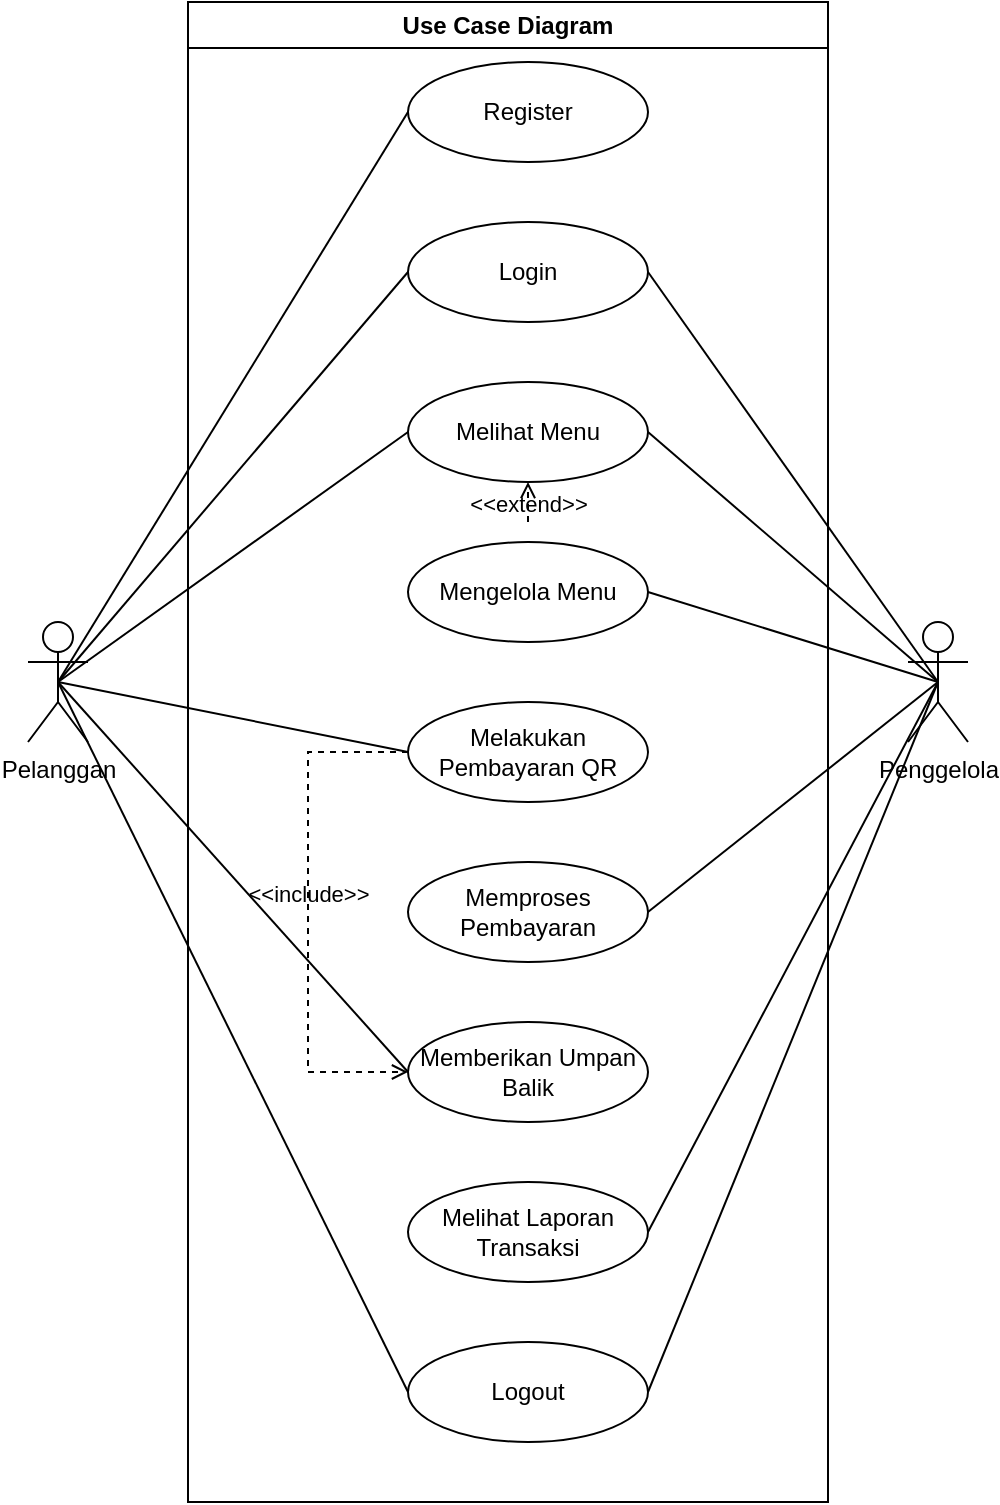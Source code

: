 <mxfile version="27.0.5" pages="4">
  <diagram name="Use Case" id="55sZkN8YdMZ-hKlBW132">
    <mxGraphModel dx="1426" dy="824" grid="1" gridSize="10" guides="1" tooltips="1" connect="1" arrows="1" fold="1" page="1" pageScale="1" pageWidth="850" pageHeight="1100" math="0" shadow="0">
      <root>
        <mxCell id="0" />
        <mxCell id="1" parent="0" />
        <mxCell id="o2vnmsY_6hxSHBYJZXNm-13" style="rounded=0;orthogonalLoop=1;jettySize=auto;html=1;exitX=0.5;exitY=0.5;exitDx=0;exitDy=0;exitPerimeter=0;entryX=0;entryY=0.5;entryDx=0;entryDy=0;endArrow=none;startFill=0;" parent="1" source="o2vnmsY_6hxSHBYJZXNm-1" target="o2vnmsY_6hxSHBYJZXNm-4" edge="1">
          <mxGeometry relative="1" as="geometry" />
        </mxCell>
        <mxCell id="o2vnmsY_6hxSHBYJZXNm-14" style="rounded=0;orthogonalLoop=1;jettySize=auto;html=1;exitX=0.5;exitY=0.5;exitDx=0;exitDy=0;exitPerimeter=0;entryX=0;entryY=0.5;entryDx=0;entryDy=0;endArrow=none;startFill=0;" parent="1" source="o2vnmsY_6hxSHBYJZXNm-1" target="o2vnmsY_6hxSHBYJZXNm-5" edge="1">
          <mxGeometry relative="1" as="geometry" />
        </mxCell>
        <mxCell id="o2vnmsY_6hxSHBYJZXNm-15" style="rounded=0;orthogonalLoop=1;jettySize=auto;html=1;exitX=0.5;exitY=0.5;exitDx=0;exitDy=0;exitPerimeter=0;entryX=0;entryY=0.5;entryDx=0;entryDy=0;endArrow=none;startFill=0;" parent="1" source="o2vnmsY_6hxSHBYJZXNm-1" target="o2vnmsY_6hxSHBYJZXNm-6" edge="1">
          <mxGeometry relative="1" as="geometry" />
        </mxCell>
        <mxCell id="o2vnmsY_6hxSHBYJZXNm-16" style="rounded=0;orthogonalLoop=1;jettySize=auto;html=1;exitX=0.5;exitY=0.5;exitDx=0;exitDy=0;exitPerimeter=0;entryX=0;entryY=0.5;entryDx=0;entryDy=0;endArrow=none;startFill=0;" parent="1" source="o2vnmsY_6hxSHBYJZXNm-1" target="o2vnmsY_6hxSHBYJZXNm-8" edge="1">
          <mxGeometry relative="1" as="geometry" />
        </mxCell>
        <mxCell id="o2vnmsY_6hxSHBYJZXNm-17" style="rounded=0;orthogonalLoop=1;jettySize=auto;html=1;exitX=0.5;exitY=0.5;exitDx=0;exitDy=0;exitPerimeter=0;entryX=0;entryY=0.5;entryDx=0;entryDy=0;endArrow=none;startFill=0;" parent="1" source="o2vnmsY_6hxSHBYJZXNm-1" target="o2vnmsY_6hxSHBYJZXNm-10" edge="1">
          <mxGeometry relative="1" as="geometry" />
        </mxCell>
        <mxCell id="o2vnmsY_6hxSHBYJZXNm-18" style="rounded=0;orthogonalLoop=1;jettySize=auto;html=1;exitX=0.5;exitY=0.5;exitDx=0;exitDy=0;exitPerimeter=0;entryX=0;entryY=0.5;entryDx=0;entryDy=0;endArrow=none;startFill=0;" parent="1" source="o2vnmsY_6hxSHBYJZXNm-1" target="o2vnmsY_6hxSHBYJZXNm-12" edge="1">
          <mxGeometry relative="1" as="geometry" />
        </mxCell>
        <mxCell id="o2vnmsY_6hxSHBYJZXNm-1" value="Pelanggan" style="shape=umlActor;verticalLabelPosition=bottom;verticalAlign=top;html=1;outlineConnect=0;" parent="1" vertex="1">
          <mxGeometry x="150" y="320" width="30" height="60" as="geometry" />
        </mxCell>
        <mxCell id="o2vnmsY_6hxSHBYJZXNm-19" style="rounded=0;orthogonalLoop=1;jettySize=auto;html=1;exitX=0.5;exitY=0.5;exitDx=0;exitDy=0;exitPerimeter=0;entryX=1;entryY=0.5;entryDx=0;entryDy=0;endArrow=none;startFill=0;" parent="1" source="o2vnmsY_6hxSHBYJZXNm-3" target="o2vnmsY_6hxSHBYJZXNm-5" edge="1">
          <mxGeometry relative="1" as="geometry" />
        </mxCell>
        <mxCell id="o2vnmsY_6hxSHBYJZXNm-20" style="rounded=0;orthogonalLoop=1;jettySize=auto;html=1;exitX=0.5;exitY=0.5;exitDx=0;exitDy=0;exitPerimeter=0;entryX=1;entryY=0.5;entryDx=0;entryDy=0;endArrow=none;startFill=0;" parent="1" source="o2vnmsY_6hxSHBYJZXNm-3" target="o2vnmsY_6hxSHBYJZXNm-6" edge="1">
          <mxGeometry relative="1" as="geometry" />
        </mxCell>
        <mxCell id="o2vnmsY_6hxSHBYJZXNm-21" style="rounded=0;orthogonalLoop=1;jettySize=auto;html=1;exitX=0.5;exitY=0.5;exitDx=0;exitDy=0;exitPerimeter=0;entryX=1;entryY=0.5;entryDx=0;entryDy=0;endArrow=none;startFill=0;" parent="1" source="o2vnmsY_6hxSHBYJZXNm-3" target="o2vnmsY_6hxSHBYJZXNm-7" edge="1">
          <mxGeometry relative="1" as="geometry" />
        </mxCell>
        <mxCell id="o2vnmsY_6hxSHBYJZXNm-22" style="rounded=0;orthogonalLoop=1;jettySize=auto;html=1;exitX=0.5;exitY=0.5;exitDx=0;exitDy=0;exitPerimeter=0;entryX=1;entryY=0.5;entryDx=0;entryDy=0;endArrow=none;startFill=0;" parent="1" source="o2vnmsY_6hxSHBYJZXNm-3" target="o2vnmsY_6hxSHBYJZXNm-9" edge="1">
          <mxGeometry relative="1" as="geometry" />
        </mxCell>
        <mxCell id="o2vnmsY_6hxSHBYJZXNm-23" style="rounded=0;orthogonalLoop=1;jettySize=auto;html=1;exitX=0.5;exitY=0.5;exitDx=0;exitDy=0;exitPerimeter=0;entryX=1;entryY=0.5;entryDx=0;entryDy=0;endArrow=none;startFill=0;" parent="1" source="o2vnmsY_6hxSHBYJZXNm-3" target="o2vnmsY_6hxSHBYJZXNm-11" edge="1">
          <mxGeometry relative="1" as="geometry" />
        </mxCell>
        <mxCell id="o2vnmsY_6hxSHBYJZXNm-24" style="rounded=0;orthogonalLoop=1;jettySize=auto;html=1;exitX=0.5;exitY=0.5;exitDx=0;exitDy=0;exitPerimeter=0;entryX=1;entryY=0.5;entryDx=0;entryDy=0;endArrow=none;startFill=0;" parent="1" source="o2vnmsY_6hxSHBYJZXNm-3" target="o2vnmsY_6hxSHBYJZXNm-12" edge="1">
          <mxGeometry relative="1" as="geometry" />
        </mxCell>
        <mxCell id="o2vnmsY_6hxSHBYJZXNm-3" value="Penggelola" style="shape=umlActor;verticalLabelPosition=bottom;verticalAlign=top;html=1;outlineConnect=0;" parent="1" vertex="1">
          <mxGeometry x="590" y="320" width="30" height="60" as="geometry" />
        </mxCell>
        <mxCell id="o2vnmsY_6hxSHBYJZXNm-4" value="Register" style="ellipse;whiteSpace=wrap;html=1;" parent="1" vertex="1">
          <mxGeometry x="340" y="40" width="120" height="50" as="geometry" />
        </mxCell>
        <mxCell id="o2vnmsY_6hxSHBYJZXNm-5" value="Login" style="ellipse;whiteSpace=wrap;html=1;" parent="1" vertex="1">
          <mxGeometry x="340" y="120" width="120" height="50" as="geometry" />
        </mxCell>
        <mxCell id="o2vnmsY_6hxSHBYJZXNm-6" value="Melihat Menu" style="ellipse;whiteSpace=wrap;html=1;" parent="1" vertex="1">
          <mxGeometry x="340" y="200" width="120" height="50" as="geometry" />
        </mxCell>
        <mxCell id="o2vnmsY_6hxSHBYJZXNm-7" value="Mengelola Menu" style="ellipse;whiteSpace=wrap;html=1;" parent="1" vertex="1">
          <mxGeometry x="340" y="280" width="120" height="50" as="geometry" />
        </mxCell>
        <mxCell id="o2vnmsY_6hxSHBYJZXNm-8" value="Melakukan Pembayaran QR" style="ellipse;whiteSpace=wrap;html=1;" parent="1" vertex="1">
          <mxGeometry x="340" y="360" width="120" height="50" as="geometry" />
        </mxCell>
        <mxCell id="o2vnmsY_6hxSHBYJZXNm-9" value="Memproses Pembayaran" style="ellipse;whiteSpace=wrap;html=1;" parent="1" vertex="1">
          <mxGeometry x="340" y="440" width="120" height="50" as="geometry" />
        </mxCell>
        <mxCell id="o2vnmsY_6hxSHBYJZXNm-10" value="Memberikan Umpan Balik" style="ellipse;whiteSpace=wrap;html=1;" parent="1" vertex="1">
          <mxGeometry x="340" y="520" width="120" height="50" as="geometry" />
        </mxCell>
        <mxCell id="o2vnmsY_6hxSHBYJZXNm-11" value="Melihat Laporan Transaksi" style="ellipse;whiteSpace=wrap;html=1;" parent="1" vertex="1">
          <mxGeometry x="340" y="600" width="120" height="50" as="geometry" />
        </mxCell>
        <mxCell id="o2vnmsY_6hxSHBYJZXNm-12" value="Logout" style="ellipse;whiteSpace=wrap;html=1;" parent="1" vertex="1">
          <mxGeometry x="340" y="680" width="120" height="50" as="geometry" />
        </mxCell>
        <mxCell id="o2vnmsY_6hxSHBYJZXNm-25" value="&amp;lt;&amp;lt;extend&amp;gt;&amp;gt;" style="html=1;verticalAlign=bottom;labelBackgroundColor=none;endArrow=open;endFill=0;dashed=1;rounded=0;entryX=0.5;entryY=1;entryDx=0;entryDy=0;" parent="1" target="o2vnmsY_6hxSHBYJZXNm-6" edge="1">
          <mxGeometry x="-1" width="160" relative="1" as="geometry">
            <mxPoint x="400" y="270" as="sourcePoint" />
            <mxPoint x="510" y="420" as="targetPoint" />
            <mxPoint as="offset" />
          </mxGeometry>
        </mxCell>
        <mxCell id="o2vnmsY_6hxSHBYJZXNm-27" value="&amp;lt;&amp;lt;include&amp;gt;&amp;gt;" style="html=1;verticalAlign=bottom;labelBackgroundColor=none;endArrow=open;endFill=0;dashed=1;rounded=0;exitX=0;exitY=0.5;exitDx=0;exitDy=0;entryX=0;entryY=0.5;entryDx=0;entryDy=0;" parent="1" source="o2vnmsY_6hxSHBYJZXNm-8" target="o2vnmsY_6hxSHBYJZXNm-10" edge="1">
          <mxGeometry width="160" relative="1" as="geometry">
            <mxPoint x="350" y="420" as="sourcePoint" />
            <mxPoint x="510" y="420" as="targetPoint" />
            <Array as="points">
              <mxPoint x="290" y="385" />
              <mxPoint x="290" y="545" />
            </Array>
          </mxGeometry>
        </mxCell>
        <mxCell id="o2vnmsY_6hxSHBYJZXNm-28" value="Use Case Diagram" style="swimlane;whiteSpace=wrap;html=1;" parent="1" vertex="1">
          <mxGeometry x="230" y="10" width="320" height="750" as="geometry" />
        </mxCell>
      </root>
    </mxGraphModel>
  </diagram>
  <diagram id="__RHel02OCl8HwPLvtvn" name="Class Diagram">
    <mxGraphModel dx="1501" dy="867" grid="1" gridSize="10" guides="1" tooltips="1" connect="1" arrows="1" fold="1" page="1" pageScale="1" pageWidth="850" pageHeight="1100" math="0" shadow="0">
      <root>
        <mxCell id="0" />
        <mxCell id="1" parent="0" />
        <mxCell id="_2oM87HFaIKa-joO6hip-73" value="User" style="swimlane;fontStyle=1;align=center;verticalAlign=top;childLayout=stackLayout;horizontal=1;startSize=32;horizontalStack=0;resizeParent=1;resizeParentMax=0;resizeLast=0;collapsible=0;marginBottom=0;" vertex="1" parent="1">
          <mxGeometry x="237" y="60" width="303" height="264" as="geometry" />
        </mxCell>
        <mxCell id="_2oM87HFaIKa-joO6hip-74" value="+int id" style="text;strokeColor=none;fillColor=none;align=left;verticalAlign=top;spacingLeft=4;spacingRight=4;overflow=hidden;rotatable=0;points=[[0,0.5],[1,0.5]];portConstraint=eastwest;" vertex="1" parent="_2oM87HFaIKa-joO6hip-73">
          <mxGeometry y="32" width="303" height="32" as="geometry" />
        </mxCell>
        <mxCell id="_2oM87HFaIKa-joO6hip-75" value="+string name" style="text;strokeColor=none;fillColor=none;align=left;verticalAlign=top;spacingLeft=4;spacingRight=4;overflow=hidden;rotatable=0;points=[[0,0.5],[1,0.5]];portConstraint=eastwest;" vertex="1" parent="_2oM87HFaIKa-joO6hip-73">
          <mxGeometry y="64" width="303" height="32" as="geometry" />
        </mxCell>
        <mxCell id="_2oM87HFaIKa-joO6hip-76" value="+string email" style="text;strokeColor=none;fillColor=none;align=left;verticalAlign=top;spacingLeft=4;spacingRight=4;overflow=hidden;rotatable=0;points=[[0,0.5],[1,0.5]];portConstraint=eastwest;" vertex="1" parent="_2oM87HFaIKa-joO6hip-73">
          <mxGeometry y="96" width="303" height="32" as="geometry" />
        </mxCell>
        <mxCell id="_2oM87HFaIKa-joO6hip-77" value="+string password" style="text;strokeColor=none;fillColor=none;align=left;verticalAlign=top;spacingLeft=4;spacingRight=4;overflow=hidden;rotatable=0;points=[[0,0.5],[1,0.5]];portConstraint=eastwest;" vertex="1" parent="_2oM87HFaIKa-joO6hip-73">
          <mxGeometry y="128" width="303" height="32" as="geometry" />
        </mxCell>
        <mxCell id="_2oM87HFaIKa-joO6hip-78" style="line;strokeWidth=1;fillColor=none;align=left;verticalAlign=middle;spacingTop=-1;spacingLeft=3;spacingRight=3;rotatable=0;labelPosition=right;points=[];portConstraint=eastwest;strokeColor=inherit;" vertex="1" parent="_2oM87HFaIKa-joO6hip-73">
          <mxGeometry y="160" width="303" height="8" as="geometry" />
        </mxCell>
        <mxCell id="_2oM87HFaIKa-joO6hip-79" value="+enum role(admin, kasir, pelanggan)" style="text;strokeColor=none;fillColor=none;align=left;verticalAlign=top;spacingLeft=4;spacingRight=4;overflow=hidden;rotatable=0;points=[[0,0.5],[1,0.5]];portConstraint=eastwest;" vertex="1" parent="_2oM87HFaIKa-joO6hip-73">
          <mxGeometry y="168" width="303" height="32" as="geometry" />
        </mxCell>
        <mxCell id="_2oM87HFaIKa-joO6hip-80" value="+login()" style="text;strokeColor=none;fillColor=none;align=left;verticalAlign=top;spacingLeft=4;spacingRight=4;overflow=hidden;rotatable=0;points=[[0,0.5],[1,0.5]];portConstraint=eastwest;" vertex="1" parent="_2oM87HFaIKa-joO6hip-73">
          <mxGeometry y="200" width="303" height="32" as="geometry" />
        </mxCell>
        <mxCell id="_2oM87HFaIKa-joO6hip-81" value="+logout()" style="text;strokeColor=none;fillColor=none;align=left;verticalAlign=top;spacingLeft=4;spacingRight=4;overflow=hidden;rotatable=0;points=[[0,0.5],[1,0.5]];portConstraint=eastwest;" vertex="1" parent="_2oM87HFaIKa-joO6hip-73">
          <mxGeometry y="232" width="303" height="32" as="geometry" />
        </mxCell>
        <mxCell id="_2oM87HFaIKa-joO6hip-82" value="Menu" style="swimlane;fontStyle=1;align=center;verticalAlign=top;childLayout=stackLayout;horizontal=1;startSize=29.818;horizontalStack=0;resizeParent=1;resizeParentMax=0;resizeLast=0;collapsible=0;marginBottom=0;" vertex="1" parent="1">
          <mxGeometry x="126" y="1119" width="184" height="337.818" as="geometry" />
        </mxCell>
        <mxCell id="_2oM87HFaIKa-joO6hip-83" value="+int id" style="text;strokeColor=none;fillColor=none;align=left;verticalAlign=top;spacingLeft=4;spacingRight=4;overflow=hidden;rotatable=0;points=[[0,0.5],[1,0.5]];portConstraint=eastwest;" vertex="1" parent="_2oM87HFaIKa-joO6hip-82">
          <mxGeometry y="29.818" width="184" height="30" as="geometry" />
        </mxCell>
        <mxCell id="_2oM87HFaIKa-joO6hip-84" value="+string nama_menu" style="text;strokeColor=none;fillColor=none;align=left;verticalAlign=top;spacingLeft=4;spacingRight=4;overflow=hidden;rotatable=0;points=[[0,0.5],[1,0.5]];portConstraint=eastwest;" vertex="1" parent="_2oM87HFaIKa-joO6hip-82">
          <mxGeometry y="59.818" width="184" height="30" as="geometry" />
        </mxCell>
        <mxCell id="_2oM87HFaIKa-joO6hip-85" value="+string deskripsi" style="text;strokeColor=none;fillColor=none;align=left;verticalAlign=top;spacingLeft=4;spacingRight=4;overflow=hidden;rotatable=0;points=[[0,0.5],[1,0.5]];portConstraint=eastwest;" vertex="1" parent="_2oM87HFaIKa-joO6hip-82">
          <mxGeometry y="89.818" width="184" height="30" as="geometry" />
        </mxCell>
        <mxCell id="_2oM87HFaIKa-joO6hip-86" value="+decimal harga" style="text;strokeColor=none;fillColor=none;align=left;verticalAlign=top;spacingLeft=4;spacingRight=4;overflow=hidden;rotatable=0;points=[[0,0.5],[1,0.5]];portConstraint=eastwest;" vertex="1" parent="_2oM87HFaIKa-joO6hip-82">
          <mxGeometry y="119.818" width="184" height="30" as="geometry" />
        </mxCell>
        <mxCell id="_2oM87HFaIKa-joO6hip-87" value="+string kategori" style="text;strokeColor=none;fillColor=none;align=left;verticalAlign=top;spacingLeft=4;spacingRight=4;overflow=hidden;rotatable=0;points=[[0,0.5],[1,0.5]];portConstraint=eastwest;" vertex="1" parent="_2oM87HFaIKa-joO6hip-82">
          <mxGeometry y="149.818" width="184" height="30" as="geometry" />
        </mxCell>
        <mxCell id="_2oM87HFaIKa-joO6hip-88" value="+string foto" style="text;strokeColor=none;fillColor=none;align=left;verticalAlign=top;spacingLeft=4;spacingRight=4;overflow=hidden;rotatable=0;points=[[0,0.5],[1,0.5]];portConstraint=eastwest;" vertex="1" parent="_2oM87HFaIKa-joO6hip-82">
          <mxGeometry y="179.818" width="184" height="30" as="geometry" />
        </mxCell>
        <mxCell id="_2oM87HFaIKa-joO6hip-89" value="+boolean status" style="text;strokeColor=none;fillColor=none;align=left;verticalAlign=top;spacingLeft=4;spacingRight=4;overflow=hidden;rotatable=0;points=[[0,0.5],[1,0.5]];portConstraint=eastwest;" vertex="1" parent="_2oM87HFaIKa-joO6hip-82">
          <mxGeometry y="209.818" width="184" height="30" as="geometry" />
        </mxCell>
        <mxCell id="_2oM87HFaIKa-joO6hip-90" style="line;strokeWidth=1;fillColor=none;align=left;verticalAlign=middle;spacingTop=-1;spacingLeft=3;spacingRight=3;rotatable=0;labelPosition=right;points=[];portConstraint=eastwest;strokeColor=inherit;" vertex="1" parent="_2oM87HFaIKa-joO6hip-82">
          <mxGeometry y="239.818" width="184" height="8" as="geometry" />
        </mxCell>
        <mxCell id="_2oM87HFaIKa-joO6hip-91" value="+tambahMenu()" style="text;strokeColor=none;fillColor=none;align=left;verticalAlign=top;spacingLeft=4;spacingRight=4;overflow=hidden;rotatable=0;points=[[0,0.5],[1,0.5]];portConstraint=eastwest;" vertex="1" parent="_2oM87HFaIKa-joO6hip-82">
          <mxGeometry y="247.818" width="184" height="30" as="geometry" />
        </mxCell>
        <mxCell id="_2oM87HFaIKa-joO6hip-92" value="+ubahMenu()" style="text;strokeColor=none;fillColor=none;align=left;verticalAlign=top;spacingLeft=4;spacingRight=4;overflow=hidden;rotatable=0;points=[[0,0.5],[1,0.5]];portConstraint=eastwest;" vertex="1" parent="_2oM87HFaIKa-joO6hip-82">
          <mxGeometry y="277.818" width="184" height="30" as="geometry" />
        </mxCell>
        <mxCell id="_2oM87HFaIKa-joO6hip-93" value="+hapusMenu()" style="text;strokeColor=none;fillColor=none;align=left;verticalAlign=top;spacingLeft=4;spacingRight=4;overflow=hidden;rotatable=0;points=[[0,0.5],[1,0.5]];portConstraint=eastwest;" vertex="1" parent="_2oM87HFaIKa-joO6hip-82">
          <mxGeometry y="307.818" width="184" height="30" as="geometry" />
        </mxCell>
        <mxCell id="_2oM87HFaIKa-joO6hip-94" value="Order" style="swimlane;fontStyle=1;align=center;verticalAlign=top;childLayout=stackLayout;horizontal=1;startSize=31.111;horizontalStack=0;resizeParent=1;resizeParentMax=0;resizeLast=0;collapsible=0;marginBottom=0;" vertex="1" parent="1">
          <mxGeometry x="188" y="397" width="401" height="287.111" as="geometry" />
        </mxCell>
        <mxCell id="_2oM87HFaIKa-joO6hip-95" value="+int id" style="text;strokeColor=none;fillColor=none;align=left;verticalAlign=top;spacingLeft=4;spacingRight=4;overflow=hidden;rotatable=0;points=[[0,0.5],[1,0.5]];portConstraint=eastwest;" vertex="1" parent="_2oM87HFaIKa-joO6hip-94">
          <mxGeometry y="31.111" width="401" height="31" as="geometry" />
        </mxCell>
        <mxCell id="_2oM87HFaIKa-joO6hip-96" value="+int user_id" style="text;strokeColor=none;fillColor=none;align=left;verticalAlign=top;spacingLeft=4;spacingRight=4;overflow=hidden;rotatable=0;points=[[0,0.5],[1,0.5]];portConstraint=eastwest;" vertex="1" parent="_2oM87HFaIKa-joO6hip-94">
          <mxGeometry y="62.111" width="401" height="31" as="geometry" />
        </mxCell>
        <mxCell id="_2oM87HFaIKa-joO6hip-97" value="+datetime tanggal_order" style="text;strokeColor=none;fillColor=none;align=left;verticalAlign=top;spacingLeft=4;spacingRight=4;overflow=hidden;rotatable=0;points=[[0,0.5],[1,0.5]];portConstraint=eastwest;" vertex="1" parent="_2oM87HFaIKa-joO6hip-94">
          <mxGeometry y="93.111" width="401" height="31" as="geometry" />
        </mxCell>
        <mxCell id="_2oM87HFaIKa-joO6hip-98" value="+decimal total_harga" style="text;strokeColor=none;fillColor=none;align=left;verticalAlign=top;spacingLeft=4;spacingRight=4;overflow=hidden;rotatable=0;points=[[0,0.5],[1,0.5]];portConstraint=eastwest;" vertex="1" parent="_2oM87HFaIKa-joO6hip-94">
          <mxGeometry y="124.111" width="401" height="31" as="geometry" />
        </mxCell>
        <mxCell id="_2oM87HFaIKa-joO6hip-99" style="line;strokeWidth=1;fillColor=none;align=left;verticalAlign=middle;spacingTop=-1;spacingLeft=3;spacingRight=3;rotatable=0;labelPosition=right;points=[];portConstraint=eastwest;strokeColor=inherit;" vertex="1" parent="_2oM87HFaIKa-joO6hip-94">
          <mxGeometry y="155.111" width="401" height="8" as="geometry" />
        </mxCell>
        <mxCell id="_2oM87HFaIKa-joO6hip-100" value="+enum status_order(menunggu, diproses, selesai)" style="text;strokeColor=none;fillColor=none;align=left;verticalAlign=top;spacingLeft=4;spacingRight=4;overflow=hidden;rotatable=0;points=[[0,0.5],[1,0.5]];portConstraint=eastwest;" vertex="1" parent="_2oM87HFaIKa-joO6hip-94">
          <mxGeometry y="163.111" width="401" height="31" as="geometry" />
        </mxCell>
        <mxCell id="_2oM87HFaIKa-joO6hip-101" value="+buatOrder()" style="text;strokeColor=none;fillColor=none;align=left;verticalAlign=top;spacingLeft=4;spacingRight=4;overflow=hidden;rotatable=0;points=[[0,0.5],[1,0.5]];portConstraint=eastwest;" vertex="1" parent="_2oM87HFaIKa-joO6hip-94">
          <mxGeometry y="194.111" width="401" height="31" as="geometry" />
        </mxCell>
        <mxCell id="_2oM87HFaIKa-joO6hip-102" value="+updateStatus()" style="text;strokeColor=none;fillColor=none;align=left;verticalAlign=top;spacingLeft=4;spacingRight=4;overflow=hidden;rotatable=0;points=[[0,0.5],[1,0.5]];portConstraint=eastwest;" vertex="1" parent="_2oM87HFaIKa-joO6hip-94">
          <mxGeometry y="225.111" width="401" height="31" as="geometry" />
        </mxCell>
        <mxCell id="_2oM87HFaIKa-joO6hip-103" value="+hitungTotal()" style="text;strokeColor=none;fillColor=none;align=left;verticalAlign=top;spacingLeft=4;spacingRight=4;overflow=hidden;rotatable=0;points=[[0,0.5],[1,0.5]];portConstraint=eastwest;" vertex="1" parent="_2oM87HFaIKa-joO6hip-94">
          <mxGeometry y="256.111" width="401" height="31" as="geometry" />
        </mxCell>
        <mxCell id="_2oM87HFaIKa-joO6hip-104" value="OrderDetail" style="swimlane;fontStyle=1;align=center;verticalAlign=top;childLayout=stackLayout;horizontal=1;startSize=32;horizontalStack=0;resizeParent=1;resizeParentMax=0;resizeLast=0;collapsible=0;marginBottom=0;" vertex="1" parent="1">
          <mxGeometry x="120" y="770" width="196" height="264" as="geometry" />
        </mxCell>
        <mxCell id="_2oM87HFaIKa-joO6hip-105" value="+int id" style="text;strokeColor=none;fillColor=none;align=left;verticalAlign=top;spacingLeft=4;spacingRight=4;overflow=hidden;rotatable=0;points=[[0,0.5],[1,0.5]];portConstraint=eastwest;" vertex="1" parent="_2oM87HFaIKa-joO6hip-104">
          <mxGeometry y="32" width="196" height="32" as="geometry" />
        </mxCell>
        <mxCell id="_2oM87HFaIKa-joO6hip-106" value="+int order_id" style="text;strokeColor=none;fillColor=none;align=left;verticalAlign=top;spacingLeft=4;spacingRight=4;overflow=hidden;rotatable=0;points=[[0,0.5],[1,0.5]];portConstraint=eastwest;" vertex="1" parent="_2oM87HFaIKa-joO6hip-104">
          <mxGeometry y="64" width="196" height="32" as="geometry" />
        </mxCell>
        <mxCell id="_2oM87HFaIKa-joO6hip-107" value="+int menu_id" style="text;strokeColor=none;fillColor=none;align=left;verticalAlign=top;spacingLeft=4;spacingRight=4;overflow=hidden;rotatable=0;points=[[0,0.5],[1,0.5]];portConstraint=eastwest;" vertex="1" parent="_2oM87HFaIKa-joO6hip-104">
          <mxGeometry y="96" width="196" height="32" as="geometry" />
        </mxCell>
        <mxCell id="_2oM87HFaIKa-joO6hip-108" value="+int jumlah" style="text;strokeColor=none;fillColor=none;align=left;verticalAlign=top;spacingLeft=4;spacingRight=4;overflow=hidden;rotatable=0;points=[[0,0.5],[1,0.5]];portConstraint=eastwest;" vertex="1" parent="_2oM87HFaIKa-joO6hip-104">
          <mxGeometry y="128" width="196" height="32" as="geometry" />
        </mxCell>
        <mxCell id="_2oM87HFaIKa-joO6hip-109" value="+decimal subtotal" style="text;strokeColor=none;fillColor=none;align=left;verticalAlign=top;spacingLeft=4;spacingRight=4;overflow=hidden;rotatable=0;points=[[0,0.5],[1,0.5]];portConstraint=eastwest;" vertex="1" parent="_2oM87HFaIKa-joO6hip-104">
          <mxGeometry y="160" width="196" height="32" as="geometry" />
        </mxCell>
        <mxCell id="_2oM87HFaIKa-joO6hip-110" style="line;strokeWidth=1;fillColor=none;align=left;verticalAlign=middle;spacingTop=-1;spacingLeft=3;spacingRight=3;rotatable=0;labelPosition=right;points=[];portConstraint=eastwest;strokeColor=inherit;" vertex="1" parent="_2oM87HFaIKa-joO6hip-104">
          <mxGeometry y="192" width="196" height="8" as="geometry" />
        </mxCell>
        <mxCell id="_2oM87HFaIKa-joO6hip-111" value="+tambahItem()" style="text;strokeColor=none;fillColor=none;align=left;verticalAlign=top;spacingLeft=4;spacingRight=4;overflow=hidden;rotatable=0;points=[[0,0.5],[1,0.5]];portConstraint=eastwest;" vertex="1" parent="_2oM87HFaIKa-joO6hip-104">
          <mxGeometry y="200" width="196" height="32" as="geometry" />
        </mxCell>
        <mxCell id="_2oM87HFaIKa-joO6hip-112" value="+hapusItem()" style="text;strokeColor=none;fillColor=none;align=left;verticalAlign=top;spacingLeft=4;spacingRight=4;overflow=hidden;rotatable=0;points=[[0,0.5],[1,0.5]];portConstraint=eastwest;" vertex="1" parent="_2oM87HFaIKa-joO6hip-104">
          <mxGeometry y="232" width="196" height="32" as="geometry" />
        </mxCell>
        <mxCell id="_2oM87HFaIKa-joO6hip-113" value="Pembayaran" style="swimlane;fontStyle=1;align=center;verticalAlign=top;childLayout=stackLayout;horizontal=1;startSize=31.111;horizontalStack=0;resizeParent=1;resizeParentMax=0;resizeLast=0;collapsible=0;marginBottom=0;" vertex="1" parent="1">
          <mxGeometry x="366" y="758" width="387" height="287.111" as="geometry" />
        </mxCell>
        <mxCell id="_2oM87HFaIKa-joO6hip-114" value="+int id" style="text;strokeColor=none;fillColor=none;align=left;verticalAlign=top;spacingLeft=4;spacingRight=4;overflow=hidden;rotatable=0;points=[[0,0.5],[1,0.5]];portConstraint=eastwest;" vertex="1" parent="_2oM87HFaIKa-joO6hip-113">
          <mxGeometry y="31.111" width="387" height="31" as="geometry" />
        </mxCell>
        <mxCell id="_2oM87HFaIKa-joO6hip-115" value="+int order_id" style="text;strokeColor=none;fillColor=none;align=left;verticalAlign=top;spacingLeft=4;spacingRight=4;overflow=hidden;rotatable=0;points=[[0,0.5],[1,0.5]];portConstraint=eastwest;" vertex="1" parent="_2oM87HFaIKa-joO6hip-113">
          <mxGeometry y="62.111" width="387" height="31" as="geometry" />
        </mxCell>
        <mxCell id="_2oM87HFaIKa-joO6hip-116" value="+datetime waktu_bayar" style="text;strokeColor=none;fillColor=none;align=left;verticalAlign=top;spacingLeft=4;spacingRight=4;overflow=hidden;rotatable=0;points=[[0,0.5],[1,0.5]];portConstraint=eastwest;" vertex="1" parent="_2oM87HFaIKa-joO6hip-113">
          <mxGeometry y="93.111" width="387" height="31" as="geometry" />
        </mxCell>
        <mxCell id="_2oM87HFaIKa-joO6hip-117" value="+string bukti_qr" style="text;strokeColor=none;fillColor=none;align=left;verticalAlign=top;spacingLeft=4;spacingRight=4;overflow=hidden;rotatable=0;points=[[0,0.5],[1,0.5]];portConstraint=eastwest;" vertex="1" parent="_2oM87HFaIKa-joO6hip-113">
          <mxGeometry y="124.111" width="387" height="31" as="geometry" />
        </mxCell>
        <mxCell id="_2oM87HFaIKa-joO6hip-118" style="line;strokeWidth=1;fillColor=none;align=left;verticalAlign=middle;spacingTop=-1;spacingLeft=3;spacingRight=3;rotatable=0;labelPosition=right;points=[];portConstraint=eastwest;strokeColor=inherit;" vertex="1" parent="_2oM87HFaIKa-joO6hip-113">
          <mxGeometry y="155.111" width="387" height="8" as="geometry" />
        </mxCell>
        <mxCell id="_2oM87HFaIKa-joO6hip-119" value="+enum metode(QRIS, tunai)" style="text;strokeColor=none;fillColor=none;align=left;verticalAlign=top;spacingLeft=4;spacingRight=4;overflow=hidden;rotatable=0;points=[[0,0.5],[1,0.5]];portConstraint=eastwest;" vertex="1" parent="_2oM87HFaIKa-joO6hip-113">
          <mxGeometry y="163.111" width="387" height="31" as="geometry" />
        </mxCell>
        <mxCell id="_2oM87HFaIKa-joO6hip-120" value="+enum status(belum dibayar, sudah dibayar)" style="text;strokeColor=none;fillColor=none;align=left;verticalAlign=top;spacingLeft=4;spacingRight=4;overflow=hidden;rotatable=0;points=[[0,0.5],[1,0.5]];portConstraint=eastwest;" vertex="1" parent="_2oM87HFaIKa-joO6hip-113">
          <mxGeometry y="194.111" width="387" height="31" as="geometry" />
        </mxCell>
        <mxCell id="_2oM87HFaIKa-joO6hip-121" value="+verifikasiQRIS()" style="text;strokeColor=none;fillColor=none;align=left;verticalAlign=top;spacingLeft=4;spacingRight=4;overflow=hidden;rotatable=0;points=[[0,0.5],[1,0.5]];portConstraint=eastwest;" vertex="1" parent="_2oM87HFaIKa-joO6hip-113">
          <mxGeometry y="225.111" width="387" height="31" as="geometry" />
        </mxCell>
        <mxCell id="_2oM87HFaIKa-joO6hip-122" value="+cetakStruk()" style="text;strokeColor=none;fillColor=none;align=left;verticalAlign=top;spacingLeft=4;spacingRight=4;overflow=hidden;rotatable=0;points=[[0,0.5],[1,0.5]];portConstraint=eastwest;" vertex="1" parent="_2oM87HFaIKa-joO6hip-113">
          <mxGeometry y="256.111" width="387" height="31" as="geometry" />
        </mxCell>
        <mxCell id="_2oM87HFaIKa-joO6hip-123" value="melakukan" style="curved=1;startArrow=none;endArrow=open;endSize=12;exitX=0.5;exitY=1;entryX=0.5;entryY=0;rounded=0;" edge="1" parent="1" source="_2oM87HFaIKa-joO6hip-73" target="_2oM87HFaIKa-joO6hip-94">
          <mxGeometry relative="1" as="geometry">
            <Array as="points" />
          </mxGeometry>
        </mxCell>
        <mxCell id="_2oM87HFaIKa-joO6hip-124" value="1" style="edgeLabel;resizable=0;labelBackgroundColor=none;fontSize=12;align=right;verticalAlign=top;" vertex="1" parent="_2oM87HFaIKa-joO6hip-123">
          <mxGeometry x="-1" relative="1" as="geometry" />
        </mxCell>
        <mxCell id="_2oM87HFaIKa-joO6hip-125" value="many" style="edgeLabel;resizable=0;labelBackgroundColor=none;fontSize=12;align=left;verticalAlign=bottom;" vertex="1" parent="_2oM87HFaIKa-joO6hip-123">
          <mxGeometry x="1" relative="1" as="geometry" />
        </mxCell>
        <mxCell id="_2oM87HFaIKa-joO6hip-126" value="memiliki" style="curved=1;startArrow=none;endArrow=open;endSize=12;exitX=0.16;exitY=1;entryX=0.5;entryY=0;rounded=0;" edge="1" parent="1" source="_2oM87HFaIKa-joO6hip-94" target="_2oM87HFaIKa-joO6hip-104">
          <mxGeometry relative="1" as="geometry">
            <Array as="points">
              <mxPoint x="218" y="722" />
            </Array>
          </mxGeometry>
        </mxCell>
        <mxCell id="_2oM87HFaIKa-joO6hip-127" value="1" style="edgeLabel;resizable=0;labelBackgroundColor=none;fontSize=12;align=right;verticalAlign=top;" vertex="1" parent="_2oM87HFaIKa-joO6hip-126">
          <mxGeometry x="-1" relative="1" as="geometry" />
        </mxCell>
        <mxCell id="_2oM87HFaIKa-joO6hip-128" value="many" style="edgeLabel;resizable=0;labelBackgroundColor=none;fontSize=12;align=left;verticalAlign=bottom;" vertex="1" parent="_2oM87HFaIKa-joO6hip-126">
          <mxGeometry x="1" relative="1" as="geometry" />
        </mxCell>
        <mxCell id="_2oM87HFaIKa-joO6hip-129" value="mengacu" style="curved=1;startArrow=none;endArrow=open;endSize=12;exitX=0.5;exitY=1;entryX=0.5;entryY=0;rounded=0;" edge="1" parent="1" source="_2oM87HFaIKa-joO6hip-104" target="_2oM87HFaIKa-joO6hip-82">
          <mxGeometry relative="1" as="geometry">
            <Array as="points" />
          </mxGeometry>
        </mxCell>
        <mxCell id="_2oM87HFaIKa-joO6hip-130" value="many" style="edgeLabel;resizable=0;labelBackgroundColor=none;fontSize=12;align=right;verticalAlign=top;" vertex="1" parent="_2oM87HFaIKa-joO6hip-129">
          <mxGeometry x="-1" relative="1" as="geometry" />
        </mxCell>
        <mxCell id="_2oM87HFaIKa-joO6hip-131" value="1" style="edgeLabel;resizable=0;labelBackgroundColor=none;fontSize=12;align=left;verticalAlign=bottom;" vertex="1" parent="_2oM87HFaIKa-joO6hip-129">
          <mxGeometry x="1" relative="1" as="geometry" />
        </mxCell>
        <mxCell id="_2oM87HFaIKa-joO6hip-132" value="memiliki" style="curved=1;startArrow=none;endArrow=open;endSize=12;exitX=0.84;exitY=1;entryX=0.5;entryY=0;rounded=0;" edge="1" parent="1" source="_2oM87HFaIKa-joO6hip-94" target="_2oM87HFaIKa-joO6hip-113">
          <mxGeometry relative="1" as="geometry">
            <Array as="points">
              <mxPoint x="559" y="722" />
            </Array>
          </mxGeometry>
        </mxCell>
        <mxCell id="_2oM87HFaIKa-joO6hip-133" value="1" style="edgeLabel;resizable=0;labelBackgroundColor=none;fontSize=12;align=right;verticalAlign=top;" vertex="1" parent="_2oM87HFaIKa-joO6hip-132">
          <mxGeometry x="-1" relative="1" as="geometry" />
        </mxCell>
        <mxCell id="_2oM87HFaIKa-joO6hip-134" value="1" style="edgeLabel;resizable=0;labelBackgroundColor=none;fontSize=12;align=left;verticalAlign=bottom;" vertex="1" parent="_2oM87HFaIKa-joO6hip-132">
          <mxGeometry x="1" relative="1" as="geometry" />
        </mxCell>
      </root>
    </mxGraphModel>
  </diagram>
  <diagram id="RwXrgtgq4PXmrKF4Dhyb" name="Activity">
    <mxGraphModel dx="2907" dy="1790" grid="1" gridSize="10" guides="1" tooltips="1" connect="1" arrows="1" fold="1" page="1" pageScale="1" pageWidth="850" pageHeight="1100" math="0" shadow="0">
      <root>
        <mxCell id="0" />
        <mxCell id="1" parent="0" />
        <mxCell id="Wrk4OMYnxzd3aPCmh8qg-1" value="Mulai" style="whiteSpace=wrap;strokeWidth=2;fontSize=17;" parent="1" vertex="1">
          <mxGeometry x="453" y="30" width="98" height="54" as="geometry" />
        </mxCell>
        <mxCell id="lkPj1Cq5pdxb4HrPfsEg-1" value="" style="edgeStyle=orthogonalEdgeStyle;rounded=0;orthogonalLoop=1;jettySize=auto;html=1;fontSize=17;" edge="1" parent="1" source="Wrk4OMYnxzd3aPCmh8qg-2" target="Wrk4OMYnxzd3aPCmh8qg-1">
          <mxGeometry relative="1" as="geometry" />
        </mxCell>
        <mxCell id="Wrk4OMYnxzd3aPCmh8qg-2" value="User membuka halaman pemesanan" style="whiteSpace=wrap;strokeWidth=2;fontSize=17;" parent="1" vertex="1">
          <mxGeometry x="371" y="134" width="260" height="78" as="geometry" />
        </mxCell>
        <mxCell id="Wrk4OMYnxzd3aPCmh8qg-3" value="User memilih menu dan jumlah" style="whiteSpace=wrap;strokeWidth=2;fontSize=17;" parent="1" vertex="1">
          <mxGeometry x="371" y="262" width="260" height="78" as="geometry" />
        </mxCell>
        <mxCell id="Wrk4OMYnxzd3aPCmh8qg-4" value="Sistem menghitung total dan menampilkan QRIS" style="whiteSpace=wrap;strokeWidth=2;fontSize=17;" parent="1" vertex="1">
          <mxGeometry x="371" y="390" width="260" height="78" as="geometry" />
        </mxCell>
        <mxCell id="Wrk4OMYnxzd3aPCmh8qg-5" value="User melakukan pembayaran via e-wallet" style="whiteSpace=wrap;strokeWidth=2;fontSize=17;" parent="1" vertex="1">
          <mxGeometry x="371" y="518" width="260" height="78" as="geometry" />
        </mxCell>
        <mxCell id="Wrk4OMYnxzd3aPCmh8qg-6" value="Pembayaran berhasil?" style="rhombus;strokeWidth=2;whiteSpace=wrap;fontSize=17;" parent="1" vertex="1">
          <mxGeometry x="397" y="646" width="209" height="209" as="geometry" />
        </mxCell>
        <mxCell id="Wrk4OMYnxzd3aPCmh8qg-7" value="Sistem menyimpan data pembayaran dan transaksi" style="whiteSpace=wrap;strokeWidth=2;fontSize=17;" parent="1" vertex="1">
          <mxGeometry x="220" y="928" width="260" height="78" as="geometry" />
        </mxCell>
        <mxCell id="Wrk4OMYnxzd3aPCmh8qg-8" value="Admin menerima notifikasi pemesanan" style="whiteSpace=wrap;strokeWidth=2;fontSize=17;" parent="1" vertex="1">
          <mxGeometry x="220" y="1056" width="260" height="78" as="geometry" />
        </mxCell>
        <mxCell id="Wrk4OMYnxzd3aPCmh8qg-9" value="Admin memproses pesanan" style="whiteSpace=wrap;strokeWidth=2;fontSize=17;" parent="1" vertex="1">
          <mxGeometry x="223" y="1207" width="254" height="54" as="geometry" />
        </mxCell>
        <mxCell id="Wrk4OMYnxzd3aPCmh8qg-10" value="Sistem memperbarui status pesanan" style="whiteSpace=wrap;strokeWidth=2;fontSize=17;" parent="1" vertex="1">
          <mxGeometry x="220" y="1311" width="260" height="78" as="geometry" />
        </mxCell>
        <mxCell id="Wrk4OMYnxzd3aPCmh8qg-11" value="Laporan transaksi diperbarui" style="whiteSpace=wrap;strokeWidth=2;fontSize=17;" parent="1" vertex="1">
          <mxGeometry x="220" y="1439" width="260" height="78" as="geometry" />
        </mxCell>
        <mxCell id="Wrk4OMYnxzd3aPCmh8qg-12" value="Selesai" style="whiteSpace=wrap;strokeWidth=2;fontSize=17;" parent="1" vertex="1">
          <mxGeometry x="447" y="1567" width="109" height="54" as="geometry" />
        </mxCell>
        <mxCell id="Wrk4OMYnxzd3aPCmh8qg-13" value="Tampilkan notifikasi gagal" style="whiteSpace=wrap;strokeWidth=2;fontSize=17;" parent="1" vertex="1">
          <mxGeometry x="530" y="1451" width="246" height="54" as="geometry" />
        </mxCell>
        <mxCell id="Wrk4OMYnxzd3aPCmh8qg-14" value="" style="curved=1;startArrow=none;endArrow=block;exitX=0.49;exitY=1;entryX=0.5;entryY=0;rounded=0;fontSize=17;" parent="1" source="Wrk4OMYnxzd3aPCmh8qg-1" target="Wrk4OMYnxzd3aPCmh8qg-2" edge="1">
          <mxGeometry relative="1" as="geometry">
            <Array as="points" />
          </mxGeometry>
        </mxCell>
        <mxCell id="Wrk4OMYnxzd3aPCmh8qg-15" value="" style="curved=1;startArrow=none;endArrow=block;exitX=0.5;exitY=1;entryX=0.5;entryY=0;rounded=0;fontSize=17;" parent="1" source="Wrk4OMYnxzd3aPCmh8qg-2" target="Wrk4OMYnxzd3aPCmh8qg-3" edge="1">
          <mxGeometry relative="1" as="geometry">
            <Array as="points" />
          </mxGeometry>
        </mxCell>
        <mxCell id="Wrk4OMYnxzd3aPCmh8qg-16" value="" style="curved=1;startArrow=none;endArrow=block;exitX=0.5;exitY=1;entryX=0.5;entryY=0;rounded=0;fontSize=17;" parent="1" source="Wrk4OMYnxzd3aPCmh8qg-3" target="Wrk4OMYnxzd3aPCmh8qg-4" edge="1">
          <mxGeometry relative="1" as="geometry">
            <Array as="points" />
          </mxGeometry>
        </mxCell>
        <mxCell id="Wrk4OMYnxzd3aPCmh8qg-17" value="" style="curved=1;startArrow=none;endArrow=block;exitX=0.5;exitY=1;entryX=0.5;entryY=0;rounded=0;fontSize=17;" parent="1" source="Wrk4OMYnxzd3aPCmh8qg-4" target="Wrk4OMYnxzd3aPCmh8qg-5" edge="1">
          <mxGeometry relative="1" as="geometry">
            <Array as="points" />
          </mxGeometry>
        </mxCell>
        <mxCell id="Wrk4OMYnxzd3aPCmh8qg-18" value="" style="curved=1;startArrow=none;endArrow=block;exitX=0.5;exitY=1;entryX=0.5;entryY=0;rounded=0;fontSize=17;" parent="1" source="Wrk4OMYnxzd3aPCmh8qg-5" target="Wrk4OMYnxzd3aPCmh8qg-6" edge="1">
          <mxGeometry relative="1" as="geometry">
            <Array as="points" />
          </mxGeometry>
        </mxCell>
        <mxCell id="Wrk4OMYnxzd3aPCmh8qg-19" value="Ya" style="curved=1;startArrow=none;endArrow=block;exitX=0;exitY=0.96;entryX=0.5;entryY=0;rounded=0;fontSize=17;" parent="1" source="Wrk4OMYnxzd3aPCmh8qg-6" target="Wrk4OMYnxzd3aPCmh8qg-7" edge="1">
          <mxGeometry relative="1" as="geometry">
            <Array as="points">
              <mxPoint x="350" y="891" />
            </Array>
          </mxGeometry>
        </mxCell>
        <mxCell id="Wrk4OMYnxzd3aPCmh8qg-20" value="" style="curved=1;startArrow=none;endArrow=block;exitX=0.5;exitY=1;entryX=0.5;entryY=0;rounded=0;fontSize=17;" parent="1" source="Wrk4OMYnxzd3aPCmh8qg-7" target="Wrk4OMYnxzd3aPCmh8qg-8" edge="1">
          <mxGeometry relative="1" as="geometry">
            <Array as="points" />
          </mxGeometry>
        </mxCell>
        <mxCell id="Wrk4OMYnxzd3aPCmh8qg-21" value="" style="curved=1;startArrow=none;endArrow=block;exitX=0.5;exitY=1;entryX=0.5;entryY=-0.01;rounded=0;fontSize=17;" parent="1" source="Wrk4OMYnxzd3aPCmh8qg-8" target="Wrk4OMYnxzd3aPCmh8qg-9" edge="1">
          <mxGeometry relative="1" as="geometry">
            <Array as="points" />
          </mxGeometry>
        </mxCell>
        <mxCell id="Wrk4OMYnxzd3aPCmh8qg-22" value="" style="curved=1;startArrow=none;endArrow=block;exitX=0.5;exitY=0.99;entryX=0.5;entryY=0;rounded=0;fontSize=17;" parent="1" source="Wrk4OMYnxzd3aPCmh8qg-9" target="Wrk4OMYnxzd3aPCmh8qg-10" edge="1">
          <mxGeometry relative="1" as="geometry">
            <Array as="points" />
          </mxGeometry>
        </mxCell>
        <mxCell id="Wrk4OMYnxzd3aPCmh8qg-23" value="" style="curved=1;startArrow=none;endArrow=block;exitX=0.5;exitY=1;entryX=0.5;entryY=0;rounded=0;fontSize=17;" parent="1" source="Wrk4OMYnxzd3aPCmh8qg-10" target="Wrk4OMYnxzd3aPCmh8qg-11" edge="1">
          <mxGeometry relative="1" as="geometry">
            <Array as="points" />
          </mxGeometry>
        </mxCell>
        <mxCell id="Wrk4OMYnxzd3aPCmh8qg-24" value="" style="curved=1;startArrow=none;endArrow=block;exitX=0.5;exitY=1;entryX=0;entryY=0.15;rounded=0;fontSize=17;" parent="1" source="Wrk4OMYnxzd3aPCmh8qg-11" target="Wrk4OMYnxzd3aPCmh8qg-12" edge="1">
          <mxGeometry relative="1" as="geometry">
            <Array as="points">
              <mxPoint x="350" y="1542" />
            </Array>
          </mxGeometry>
        </mxCell>
        <mxCell id="Wrk4OMYnxzd3aPCmh8qg-25" value="Tidak" style="curved=1;startArrow=none;endArrow=block;exitX=1;exitY=0.96;entryX=0.5;entryY=-0.01;rounded=0;fontSize=17;" parent="1" source="Wrk4OMYnxzd3aPCmh8qg-6" target="Wrk4OMYnxzd3aPCmh8qg-13" edge="1">
          <mxGeometry relative="1" as="geometry">
            <Array as="points">
              <mxPoint x="653" y="891" />
            </Array>
          </mxGeometry>
        </mxCell>
        <mxCell id="Wrk4OMYnxzd3aPCmh8qg-26" value="" style="curved=1;startArrow=none;endArrow=block;exitX=0.5;exitY=0.99;entryX=1;entryY=0.15;rounded=0;fontSize=17;" parent="1" source="Wrk4OMYnxzd3aPCmh8qg-13" target="Wrk4OMYnxzd3aPCmh8qg-12" edge="1">
          <mxGeometry relative="1" as="geometry">
            <Array as="points">
              <mxPoint x="653" y="1542" />
            </Array>
          </mxGeometry>
        </mxCell>
      </root>
    </mxGraphModel>
  </diagram>
  <diagram id="47iB1uSVtvNroIsC3AdJ" name="Page-4">
    <mxGraphModel dx="1426" dy="824" grid="1" gridSize="10" guides="1" tooltips="1" connect="1" arrows="1" fold="1" page="1" pageScale="1" pageWidth="850" pageHeight="1100" math="0" shadow="0">
      <root>
        <mxCell id="0" />
        <mxCell id="1" parent="0" />
        <mxCell id="58BVv624DYbWwChEKvAW-18" value="Identifikasi Potensi dan Masalah" style="whiteSpace=wrap;strokeWidth=2;" vertex="1" parent="1">
          <mxGeometry x="20" y="20" width="260" height="78" as="geometry" />
        </mxCell>
        <mxCell id="58BVv624DYbWwChEKvAW-19" value="Pengumpulan Data" style="whiteSpace=wrap;strokeWidth=2;" vertex="1" parent="1">
          <mxGeometry x="53" y="148" width="193" height="54" as="geometry" />
        </mxCell>
        <mxCell id="58BVv624DYbWwChEKvAW-20" value="Desain Produk" style="whiteSpace=wrap;strokeWidth=2;" vertex="1" parent="1">
          <mxGeometry x="70" y="252" width="160" height="54" as="geometry" />
        </mxCell>
        <mxCell id="58BVv624DYbWwChEKvAW-21" value="Validasi Desain" style="whiteSpace=wrap;strokeWidth=2;" vertex="1" parent="1">
          <mxGeometry x="67" y="356" width="166" height="54" as="geometry" />
        </mxCell>
        <mxCell id="58BVv624DYbWwChEKvAW-22" value="Revisi Desain" style="whiteSpace=wrap;strokeWidth=2;" vertex="1" parent="1">
          <mxGeometry x="74" y="460" width="152" height="54" as="geometry" />
        </mxCell>
        <mxCell id="58BVv624DYbWwChEKvAW-23" value="Pengembangan Produk" style="whiteSpace=wrap;strokeWidth=2;" vertex="1" parent="1">
          <mxGeometry x="40" y="564" width="220" height="54" as="geometry" />
        </mxCell>
        <mxCell id="58BVv624DYbWwChEKvAW-24" value="Uji Coba Produk" style="whiteSpace=wrap;strokeWidth=2;" vertex="1" parent="1">
          <mxGeometry x="63" y="668" width="175" height="54" as="geometry" />
        </mxCell>
        <mxCell id="58BVv624DYbWwChEKvAW-25" value="Revisi Produk" style="whiteSpace=wrap;strokeWidth=2;" vertex="1" parent="1">
          <mxGeometry x="73" y="772" width="154" height="54" as="geometry" />
        </mxCell>
        <mxCell id="58BVv624DYbWwChEKvAW-26" value="Produk Akhir" style="whiteSpace=wrap;strokeWidth=2;" vertex="1" parent="1">
          <mxGeometry x="75" y="876" width="150" height="54" as="geometry" />
        </mxCell>
        <mxCell id="58BVv624DYbWwChEKvAW-27" value="" style="curved=1;startArrow=none;endArrow=block;exitX=0.5;exitY=1;entryX=0.5;entryY=0;rounded=0;" edge="1" parent="1" source="58BVv624DYbWwChEKvAW-18" target="58BVv624DYbWwChEKvAW-19">
          <mxGeometry relative="1" as="geometry">
            <Array as="points" />
          </mxGeometry>
        </mxCell>
        <mxCell id="58BVv624DYbWwChEKvAW-28" value="" style="curved=1;startArrow=none;endArrow=block;exitX=0.5;exitY=1;entryX=0.5;entryY=0;rounded=0;" edge="1" parent="1" source="58BVv624DYbWwChEKvAW-19" target="58BVv624DYbWwChEKvAW-20">
          <mxGeometry relative="1" as="geometry">
            <Array as="points" />
          </mxGeometry>
        </mxCell>
        <mxCell id="58BVv624DYbWwChEKvAW-29" value="" style="curved=1;startArrow=none;endArrow=block;exitX=0.5;exitY=1;entryX=0.5;entryY=0;rounded=0;" edge="1" parent="1" source="58BVv624DYbWwChEKvAW-20" target="58BVv624DYbWwChEKvAW-21">
          <mxGeometry relative="1" as="geometry">
            <Array as="points" />
          </mxGeometry>
        </mxCell>
        <mxCell id="58BVv624DYbWwChEKvAW-30" value="" style="curved=1;startArrow=none;endArrow=block;exitX=0.5;exitY=1;entryX=0.5;entryY=0;rounded=0;" edge="1" parent="1" source="58BVv624DYbWwChEKvAW-21" target="58BVv624DYbWwChEKvAW-22">
          <mxGeometry relative="1" as="geometry">
            <Array as="points" />
          </mxGeometry>
        </mxCell>
        <mxCell id="58BVv624DYbWwChEKvAW-31" value="" style="curved=1;startArrow=none;endArrow=block;exitX=0.5;exitY=1;entryX=0.5;entryY=0;rounded=0;" edge="1" parent="1" source="58BVv624DYbWwChEKvAW-22" target="58BVv624DYbWwChEKvAW-23">
          <mxGeometry relative="1" as="geometry">
            <Array as="points" />
          </mxGeometry>
        </mxCell>
        <mxCell id="58BVv624DYbWwChEKvAW-32" value="" style="curved=1;startArrow=none;endArrow=block;exitX=0.5;exitY=1;entryX=0.5;entryY=0;rounded=0;" edge="1" parent="1" source="58BVv624DYbWwChEKvAW-23" target="58BVv624DYbWwChEKvAW-24">
          <mxGeometry relative="1" as="geometry">
            <Array as="points" />
          </mxGeometry>
        </mxCell>
        <mxCell id="58BVv624DYbWwChEKvAW-33" value="" style="curved=1;startArrow=none;endArrow=block;exitX=0.5;exitY=1;entryX=0.5;entryY=0;rounded=0;" edge="1" parent="1" source="58BVv624DYbWwChEKvAW-24" target="58BVv624DYbWwChEKvAW-25">
          <mxGeometry relative="1" as="geometry">
            <Array as="points" />
          </mxGeometry>
        </mxCell>
        <mxCell id="58BVv624DYbWwChEKvAW-34" value="" style="curved=1;startArrow=none;endArrow=block;exitX=0.5;exitY=1;entryX=0.5;entryY=0;rounded=0;" edge="1" parent="1" source="58BVv624DYbWwChEKvAW-25" target="58BVv624DYbWwChEKvAW-26">
          <mxGeometry relative="1" as="geometry">
            <Array as="points" />
          </mxGeometry>
        </mxCell>
      </root>
    </mxGraphModel>
  </diagram>
</mxfile>
